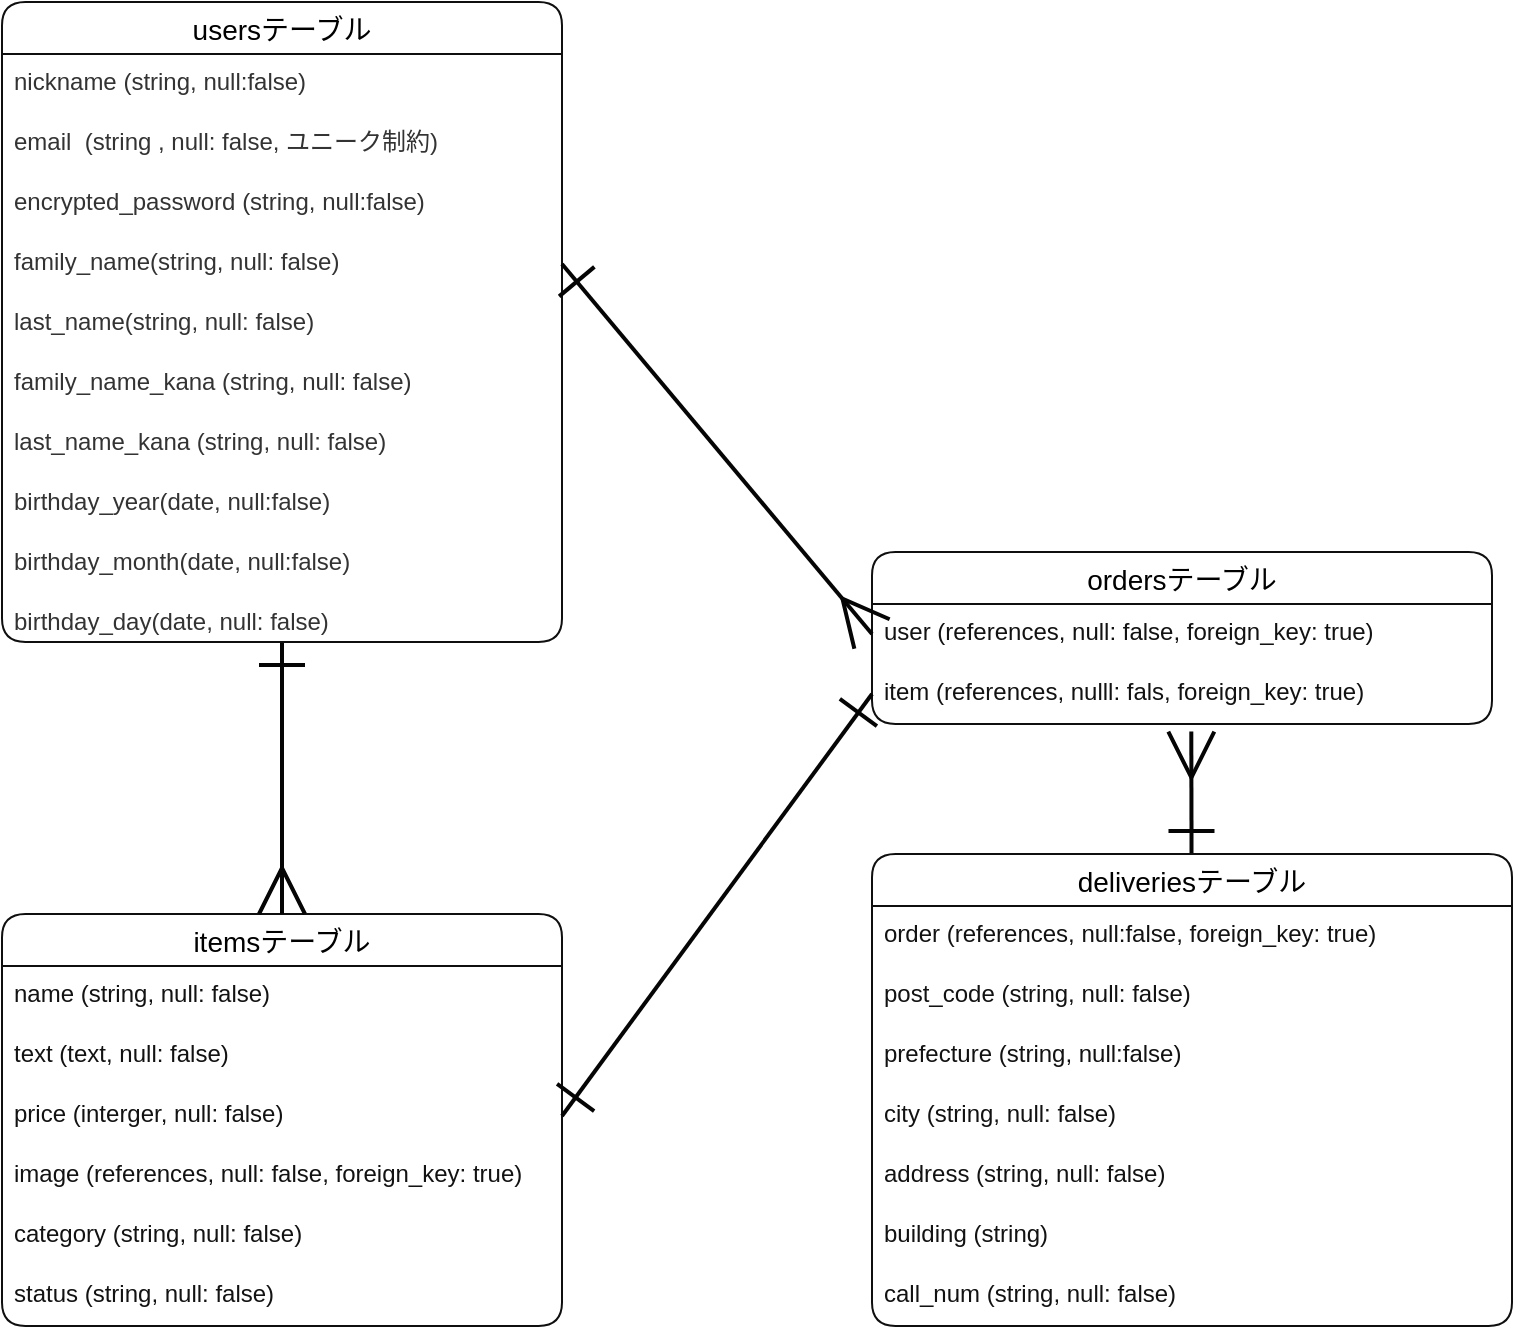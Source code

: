 <mxfile>
    <diagram id="BlOl8bPIqjuu48SIs3QA" name="ページ1">
        <mxGraphModel dx="1214" dy="1732" grid="0" gridSize="10" guides="1" tooltips="1" connect="1" arrows="1" fold="1" page="1" pageScale="1" pageWidth="827" pageHeight="1169" background="#FFFFFF" math="0" shadow="0">
            <root>
                <mxCell id="0"/>
                <mxCell id="1" parent="0"/>
                <mxCell id="27" value="itemsテーブル" style="swimlane;fontStyle=0;childLayout=stackLayout;horizontal=1;startSize=26;horizontalStack=0;resizeParent=1;resizeParentMax=0;resizeLast=0;collapsible=1;marginBottom=0;align=center;fontSize=14;rounded=1;strokeColor=#0f0f0f;" parent="1" vertex="1">
                    <mxGeometry x="40" y="-664" width="280" height="206" as="geometry"/>
                </mxCell>
                <mxCell id="28" value="name (string, null: false)" style="text;spacingLeft=4;spacingRight=4;overflow=hidden;rotatable=0;points=[[0,0.5],[1,0.5]];portConstraint=eastwest;fontSize=12;rounded=1;fontColor=#121212;" parent="27" vertex="1">
                    <mxGeometry y="26" width="280" height="30" as="geometry"/>
                </mxCell>
                <mxCell id="76" value="text (text, null: false)" style="text;spacingLeft=4;spacingRight=4;overflow=hidden;rotatable=0;points=[[0,0.5],[1,0.5]];portConstraint=eastwest;fontSize=12;rounded=1;fontColor=#121212;" parent="27" vertex="1">
                    <mxGeometry y="56" width="280" height="30" as="geometry"/>
                </mxCell>
                <mxCell id="75" value="price (interger, null: false)" style="text;spacingLeft=4;spacingRight=4;overflow=hidden;rotatable=0;points=[[0,0.5],[1,0.5]];portConstraint=eastwest;fontSize=12;rounded=1;fontColor=#121212;" parent="27" vertex="1">
                    <mxGeometry y="86" width="280" height="30" as="geometry"/>
                </mxCell>
                <mxCell id="74" value="image (references, null: false, foreign_key: true)" style="text;spacingLeft=4;spacingRight=4;overflow=hidden;rotatable=0;points=[[0,0.5],[1,0.5]];portConstraint=eastwest;fontSize=12;rounded=1;fontColor=#121212;" parent="27" vertex="1">
                    <mxGeometry y="116" width="280" height="30" as="geometry"/>
                </mxCell>
                <mxCell id="73" value="category (string, null: false)" style="text;spacingLeft=4;spacingRight=4;overflow=hidden;rotatable=0;points=[[0,0.5],[1,0.5]];portConstraint=eastwest;fontSize=12;rounded=1;fontColor=#121212;" parent="27" vertex="1">
                    <mxGeometry y="146" width="280" height="30" as="geometry"/>
                </mxCell>
                <mxCell id="72" value="status (string, null: false)" style="text;spacingLeft=4;spacingRight=4;overflow=hidden;rotatable=0;points=[[0,0.5],[1,0.5]];portConstraint=eastwest;fontSize=12;rounded=1;fontColor=#121212;" parent="27" vertex="1">
                    <mxGeometry y="176" width="280" height="30" as="geometry"/>
                </mxCell>
                <mxCell id="42" value="ordersテーブル" style="swimlane;fontStyle=0;childLayout=stackLayout;horizontal=1;startSize=26;horizontalStack=0;resizeParent=1;resizeParentMax=0;resizeLast=0;collapsible=1;marginBottom=0;align=center;fontSize=14;rounded=1;strokeColor=#0f0f0f;" parent="1" vertex="1">
                    <mxGeometry x="475" y="-845" width="310" height="86" as="geometry"/>
                </mxCell>
                <mxCell id="43" value="user (references, null: false, foreign_key: true)" style="text;spacingLeft=4;spacingRight=4;overflow=hidden;rotatable=0;points=[[0,0.5],[1,0.5]];portConstraint=eastwest;fontSize=12;rounded=1;fontColor=#121212;" parent="42" vertex="1">
                    <mxGeometry y="26" width="310" height="30" as="geometry"/>
                </mxCell>
                <mxCell id="44" value="item (references, nulll: fals, foreign_key: true)" style="text;spacingLeft=4;spacingRight=4;overflow=hidden;rotatable=0;points=[[0,0.5],[1,0.5]];portConstraint=eastwest;fontSize=12;rounded=1;fontColor=#121212;" parent="42" vertex="1">
                    <mxGeometry y="56" width="310" height="30" as="geometry"/>
                </mxCell>
                <mxCell id="78" style="edgeStyle=none;html=1;entryX=0.5;entryY=0;entryDx=0;entryDy=0;startArrow=ERone;startFill=0;endArrow=ERmany;endFill=0;strokeWidth=2;endSize=20;startSize=20;rounded=1;strokeColor=#050505;" parent="1" source="54" target="27" edge="1">
                    <mxGeometry relative="1" as="geometry"/>
                </mxCell>
                <mxCell id="54" value="usersテーブル" style="swimlane;fontStyle=0;childLayout=stackLayout;horizontal=1;startSize=26;horizontalStack=0;resizeParent=1;resizeParentMax=0;resizeLast=0;collapsible=1;marginBottom=0;align=center;fontSize=14;rounded=1;labelBackgroundColor=none;labelBorderColor=none;strokeColor=#0f0f0f;" parent="1" vertex="1">
                    <mxGeometry x="40" y="-1120" width="280" height="320" as="geometry"/>
                </mxCell>
                <mxCell id="55" value="nickname (string, null:false) " style="text;spacingLeft=4;spacingRight=4;overflow=hidden;rotatable=0;points=[[0,0.5],[1,0.5]];portConstraint=eastwest;fontSize=12;rounded=0;fillColor=none;fontColor=#333333;strokeColor=none;strokeWidth=1;" parent="54" vertex="1">
                    <mxGeometry y="26" width="280" height="30" as="geometry"/>
                </mxCell>
                <mxCell id="56" value="email  (string , null: false, ユニーク制約)" style="text;strokeColor=none;fillColor=none;spacingLeft=4;spacingRight=4;overflow=hidden;rotatable=0;points=[[0,0.5],[1,0.5]];portConstraint=eastwest;fontSize=12;rounded=0;fontColor=#333333;" parent="54" vertex="1">
                    <mxGeometry y="56" width="280" height="30" as="geometry"/>
                </mxCell>
                <mxCell id="57" value="encrypted_password (string, null:false)" style="text;strokeColor=none;fillColor=none;spacingLeft=4;spacingRight=4;overflow=hidden;rotatable=0;points=[[0,0.5],[1,0.5]];portConstraint=eastwest;fontSize=12;rounded=1;fontColor=#333333;" parent="54" vertex="1">
                    <mxGeometry y="86" width="280" height="30" as="geometry"/>
                </mxCell>
                <mxCell id="60" value="family_name(string, null: false)" style="text;strokeColor=none;fillColor=none;spacingLeft=4;spacingRight=4;overflow=hidden;rotatable=0;points=[[0,0.5],[1,0.5]];portConstraint=eastwest;fontSize=12;rounded=1;fontColor=#333333;" parent="54" vertex="1">
                    <mxGeometry y="116" width="280" height="30" as="geometry"/>
                </mxCell>
                <mxCell id="69" value="last_name(string, null: false)" style="text;strokeColor=none;fillColor=none;spacingLeft=4;spacingRight=4;overflow=hidden;rotatable=0;points=[[0,0.5],[1,0.5]];portConstraint=eastwest;fontSize=12;rounded=1;fontColor=#333333;" parent="54" vertex="1">
                    <mxGeometry y="146" width="280" height="30" as="geometry"/>
                </mxCell>
                <mxCell id="92" value="family_name_kana (string, null: false)" style="text;strokeColor=none;fillColor=none;spacingLeft=4;spacingRight=4;overflow=hidden;rotatable=0;points=[[0,0.5],[1,0.5]];portConstraint=eastwest;fontSize=12;fontColor=#333333;" vertex="1" parent="54">
                    <mxGeometry y="176" width="280" height="30" as="geometry"/>
                </mxCell>
                <mxCell id="91" value="last_name_kana (string, null: false)" style="text;strokeColor=none;fillColor=none;spacingLeft=4;spacingRight=4;overflow=hidden;rotatable=0;points=[[0,0.5],[1,0.5]];portConstraint=eastwest;fontSize=12;fontColor=#333333;" vertex="1" parent="54">
                    <mxGeometry y="206" width="280" height="30" as="geometry"/>
                </mxCell>
                <mxCell id="68" value="birthday_year(date, null:false)" style="text;strokeColor=none;fillColor=none;spacingLeft=4;spacingRight=4;overflow=hidden;rotatable=0;points=[[0,0.5],[1,0.5]];portConstraint=eastwest;fontSize=12;rounded=1;fontColor=#333333;" parent="54" vertex="1">
                    <mxGeometry y="236" width="280" height="30" as="geometry"/>
                </mxCell>
                <mxCell id="66" value="birthday_month(date, null:false)   " style="text;strokeColor=none;fillColor=none;spacingLeft=4;spacingRight=4;overflow=hidden;rotatable=0;points=[[0,0.5],[1,0.5]];portConstraint=eastwest;fontSize=12;rounded=1;fontColor=#333333;" parent="54" vertex="1">
                    <mxGeometry y="266" width="280" height="30" as="geometry"/>
                </mxCell>
                <mxCell id="67" value="birthday_day(date, null: false)" style="text;strokeColor=none;fillColor=none;spacingLeft=4;spacingRight=4;overflow=hidden;rotatable=0;points=[[0,0.5],[1,0.5]];portConstraint=eastwest;fontSize=12;rounded=1;fontColor=#333333;" parent="54" vertex="1">
                    <mxGeometry y="296" width="280" height="24" as="geometry"/>
                </mxCell>
                <mxCell id="80" style="edgeStyle=none;html=1;exitX=1;exitY=0.5;exitDx=0;exitDy=0;entryX=0;entryY=0.5;entryDx=0;entryDy=0;strokeWidth=2;startArrow=ERone;startFill=0;endArrow=ERmany;endFill=0;startSize=20;endSize=20;rounded=1;strokeColor=#050505;" parent="1" source="60" target="43" edge="1">
                    <mxGeometry relative="1" as="geometry"/>
                </mxCell>
                <mxCell id="81" style="edgeStyle=none;html=1;exitX=1;exitY=0.5;exitDx=0;exitDy=0;entryX=0;entryY=0.5;entryDx=0;entryDy=0;strokeWidth=2;startArrow=ERone;startFill=0;endArrow=ERone;endFill=0;startSize=20;endSize=20;rounded=1;strokeColor=#050505;" parent="1" source="75" target="44" edge="1">
                    <mxGeometry relative="1" as="geometry"/>
                </mxCell>
                <mxCell id="90" style="edgeStyle=none;html=1;entryX=0.515;entryY=1.127;entryDx=0;entryDy=0;entryPerimeter=0;strokeWidth=2;startArrow=ERone;startFill=0;endArrow=ERmany;endFill=0;startSize=20;endSize=20;rounded=1;strokeColor=#050505;" parent="1" source="82" target="44" edge="1">
                    <mxGeometry relative="1" as="geometry"/>
                </mxCell>
                <mxCell id="82" value="deliveriesテーブル" style="swimlane;fontStyle=0;childLayout=stackLayout;horizontal=1;startSize=26;horizontalStack=0;resizeParent=1;resizeParentMax=0;resizeLast=0;collapsible=1;marginBottom=0;align=center;fontSize=14;rounded=1;strokeColor=#0f0f0f;" parent="1" vertex="1">
                    <mxGeometry x="475" y="-694" width="320" height="236" as="geometry"/>
                </mxCell>
                <mxCell id="84" value="order (references, null:false, foreign_key: true)" style="text;spacingLeft=4;spacingRight=4;overflow=hidden;rotatable=0;points=[[0,0.5],[1,0.5]];portConstraint=eastwest;fontSize=12;rounded=1;fontColor=#121212;" parent="82" vertex="1">
                    <mxGeometry y="26" width="320" height="30" as="geometry"/>
                </mxCell>
                <mxCell id="83" value="post_code (string, null: false)" style="text;spacingLeft=4;spacingRight=4;overflow=hidden;rotatable=0;points=[[0,0.5],[1,0.5]];portConstraint=eastwest;fontSize=12;rounded=1;fontColor=#121212;" parent="82" vertex="1">
                    <mxGeometry y="56" width="320" height="30" as="geometry"/>
                </mxCell>
                <mxCell id="85" value="prefecture (string, null:false)" style="text;spacingLeft=4;spacingRight=4;overflow=hidden;rotatable=0;points=[[0,0.5],[1,0.5]];portConstraint=eastwest;fontSize=12;rounded=1;fontColor=#121212;" parent="82" vertex="1">
                    <mxGeometry y="86" width="320" height="30" as="geometry"/>
                </mxCell>
                <mxCell id="86" value="city (string, null: false)" style="text;spacingLeft=4;spacingRight=4;overflow=hidden;rotatable=0;points=[[0,0.5],[1,0.5]];portConstraint=eastwest;fontSize=12;rounded=1;fontColor=#121212;" parent="82" vertex="1">
                    <mxGeometry y="116" width="320" height="30" as="geometry"/>
                </mxCell>
                <mxCell id="88" value="address (string, null: false)" style="text;spacingLeft=4;spacingRight=4;overflow=hidden;rotatable=0;points=[[0,0.5],[1,0.5]];portConstraint=eastwest;fontSize=12;rounded=1;fontColor=#121212;" parent="82" vertex="1">
                    <mxGeometry y="146" width="320" height="30" as="geometry"/>
                </mxCell>
                <mxCell id="89" value="building (string) " style="text;spacingLeft=4;spacingRight=4;overflow=hidden;rotatable=0;points=[[0,0.5],[1,0.5]];portConstraint=eastwest;fontSize=12;rounded=1;fontColor=#121212;" parent="82" vertex="1">
                    <mxGeometry y="176" width="320" height="30" as="geometry"/>
                </mxCell>
                <mxCell id="87" value="call_num (string, null: false)" style="text;spacingLeft=4;spacingRight=4;overflow=hidden;rotatable=0;points=[[0,0.5],[1,0.5]];portConstraint=eastwest;fontSize=12;rounded=1;fontColor=#121212;" parent="82" vertex="1">
                    <mxGeometry y="206" width="320" height="30" as="geometry"/>
                </mxCell>
            </root>
        </mxGraphModel>
    </diagram>
</mxfile>
